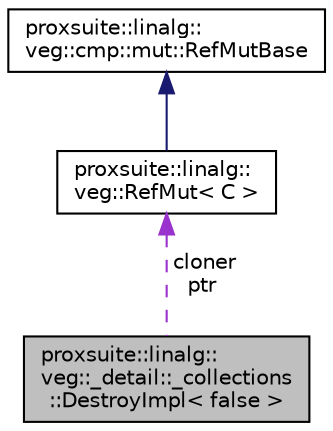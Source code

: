 digraph "proxsuite::linalg::veg::_detail::_collections::DestroyImpl&lt; false &gt;"
{
 // LATEX_PDF_SIZE
  bgcolor="transparent";
  edge [fontname="Helvetica",fontsize="10",labelfontname="Helvetica",labelfontsize="10"];
  node [fontname="Helvetica",fontsize="10",shape=record];
  Node1 [label="proxsuite::linalg::\lveg::_detail::_collections\l::DestroyImpl\< false \>",height=0.2,width=0.4,color="black", fillcolor="grey75", style="filled", fontcolor="black",tooltip=" "];
  Node2 -> Node1 [dir="back",color="darkorchid3",fontsize="10",style="dashed",label=" cloner\nptr" ,fontname="Helvetica"];
  Node2 [label="proxsuite::linalg::\lveg::RefMut\< C \>",height=0.2,width=0.4,color="black",URL="$structproxsuite_1_1linalg_1_1veg_1_1_ref_mut.html",tooltip=" "];
  Node3 -> Node2 [dir="back",color="midnightblue",fontsize="10",style="solid",fontname="Helvetica"];
  Node3 [label="proxsuite::linalg::\lveg::cmp::mut::RefMutBase",height=0.2,width=0.4,color="black",URL="$structproxsuite_1_1linalg_1_1veg_1_1cmp_1_1mut_1_1_ref_mut_base.html",tooltip=" "];
}
